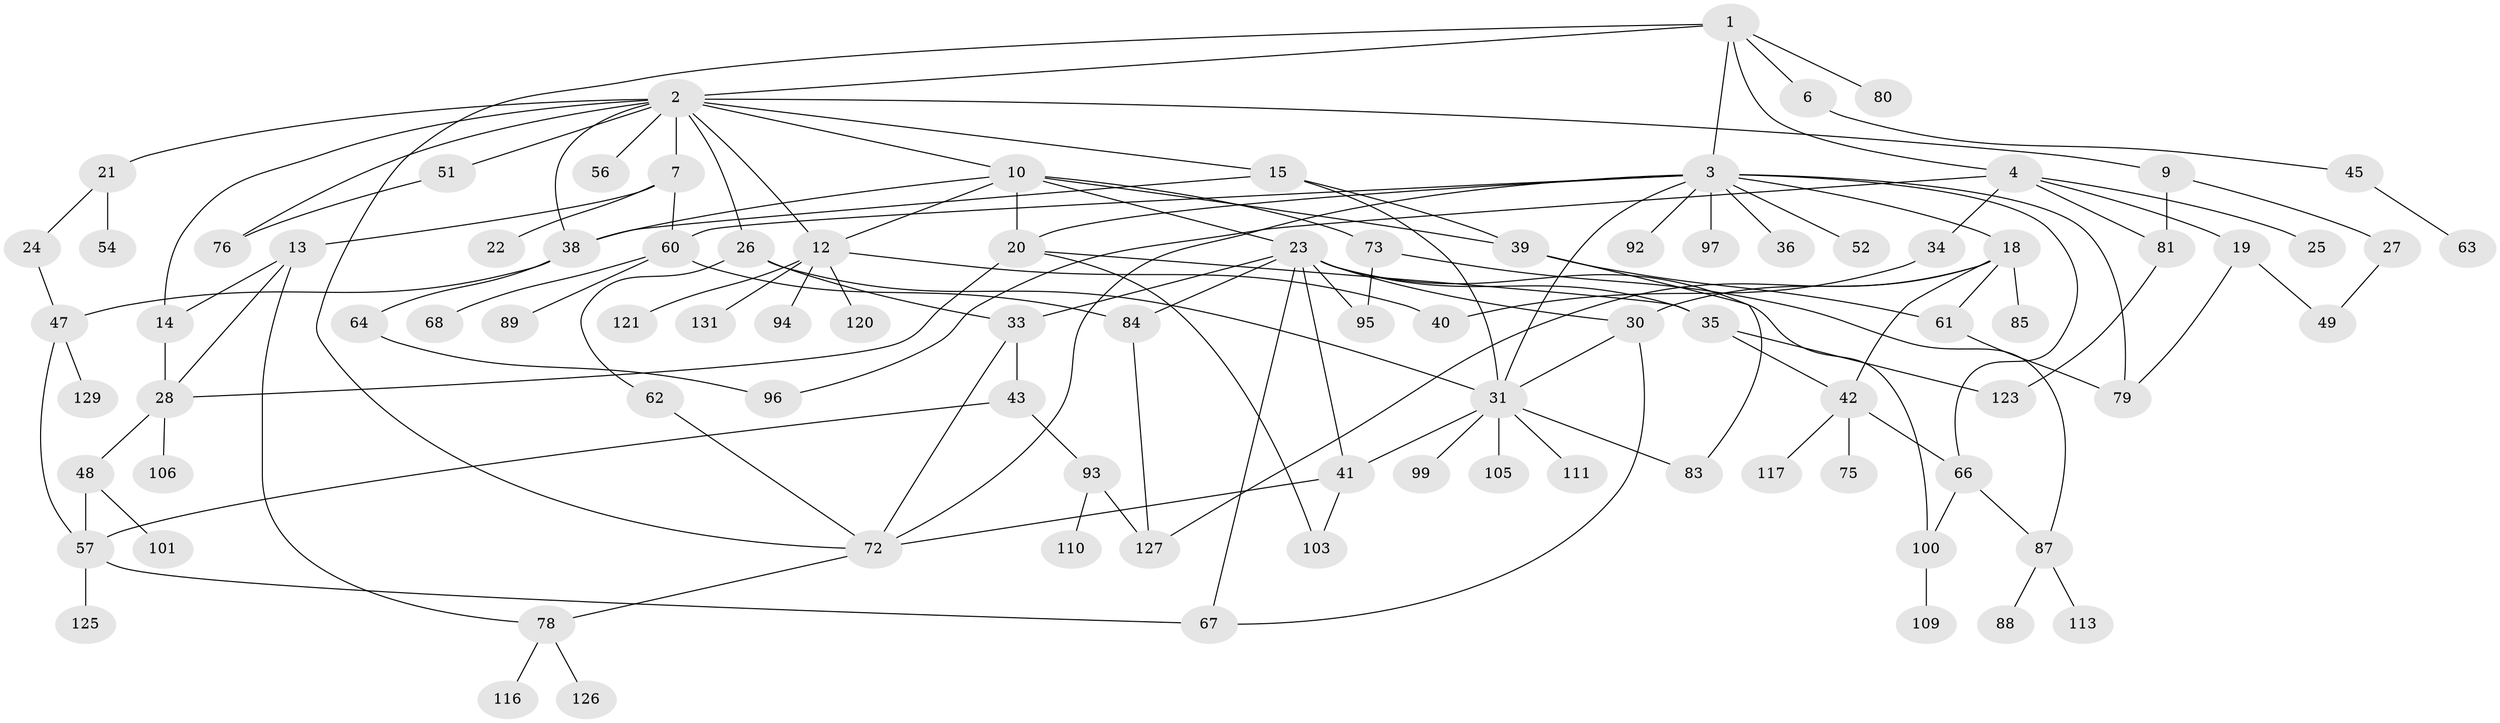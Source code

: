 // Generated by graph-tools (version 1.1) at 2025/23/03/03/25 07:23:33]
// undirected, 92 vertices, 136 edges
graph export_dot {
graph [start="1"]
  node [color=gray90,style=filled];
  1 [super="+16"];
  2 [super="+5"];
  3 [super="+50"];
  4 [super="+8"];
  6;
  7 [super="+37"];
  9 [super="+17"];
  10 [super="+11"];
  12 [super="+70"];
  13 [super="+59"];
  14 [super="+112"];
  15;
  18 [super="+32"];
  19 [super="+90"];
  20 [super="+108"];
  21;
  22 [super="+118"];
  23 [super="+29"];
  24;
  25;
  26;
  27;
  28 [super="+44"];
  30 [super="+74"];
  31 [super="+69"];
  33 [super="+115"];
  34 [super="+107"];
  35 [super="+65"];
  36 [super="+46"];
  38 [super="+128"];
  39 [super="+58"];
  40;
  41 [super="+77"];
  42 [super="+114"];
  43;
  45;
  47 [super="+124"];
  48 [super="+55"];
  49 [super="+53"];
  51;
  52;
  54;
  56;
  57 [super="+71"];
  60 [super="+82"];
  61;
  62;
  63;
  64 [super="+130"];
  66 [super="+98"];
  67;
  68;
  72;
  73;
  75;
  76;
  78 [super="+119"];
  79 [super="+86"];
  80;
  81 [super="+91"];
  83;
  84 [super="+102"];
  85;
  87;
  88;
  89;
  92;
  93 [super="+122"];
  94;
  95;
  96 [super="+104"];
  97;
  99;
  100;
  101;
  103;
  105;
  106;
  109;
  110;
  111;
  113;
  116;
  117;
  120;
  121;
  123;
  125;
  126;
  127;
  129;
  131;
  1 -- 2;
  1 -- 3;
  1 -- 4;
  1 -- 6;
  1 -- 72;
  1 -- 80;
  2 -- 7;
  2 -- 10;
  2 -- 21;
  2 -- 51;
  2 -- 76;
  2 -- 38;
  2 -- 9;
  2 -- 12;
  2 -- 14;
  2 -- 15;
  2 -- 56;
  2 -- 26;
  3 -- 18;
  3 -- 36;
  3 -- 79;
  3 -- 92;
  3 -- 97;
  3 -- 66;
  3 -- 52;
  3 -- 72;
  3 -- 31;
  3 -- 20;
  3 -- 60;
  4 -- 19;
  4 -- 25;
  4 -- 34;
  4 -- 96;
  4 -- 81;
  6 -- 45;
  7 -- 13;
  7 -- 22;
  7 -- 60;
  9 -- 81;
  9 -- 27;
  10 -- 12;
  10 -- 20;
  10 -- 23;
  10 -- 73;
  10 -- 38;
  10 -- 39;
  12 -- 94;
  12 -- 120;
  12 -- 131;
  12 -- 40;
  12 -- 121;
  13 -- 14;
  13 -- 28;
  13 -- 78;
  14 -- 28;
  15 -- 31;
  15 -- 39;
  15 -- 38;
  18 -- 30;
  18 -- 127;
  18 -- 61;
  18 -- 85;
  18 -- 42;
  19 -- 79;
  19 -- 49;
  20 -- 103;
  20 -- 35;
  20 -- 28;
  21 -- 24;
  21 -- 54;
  23 -- 41;
  23 -- 100;
  23 -- 33;
  23 -- 67;
  23 -- 35;
  23 -- 84;
  23 -- 95;
  23 -- 30;
  24 -- 47;
  26 -- 33;
  26 -- 62;
  26 -- 31;
  27 -- 49;
  28 -- 48;
  28 -- 106;
  30 -- 67;
  30 -- 31;
  31 -- 99;
  31 -- 105;
  31 -- 83;
  31 -- 111;
  31 -- 41;
  33 -- 43;
  33 -- 72;
  34 -- 40;
  35 -- 42;
  35 -- 123;
  38 -- 64;
  38 -- 47;
  39 -- 61;
  39 -- 83;
  41 -- 72;
  41 -- 103;
  42 -- 75;
  42 -- 117;
  42 -- 66;
  43 -- 93;
  43 -- 57;
  45 -- 63;
  47 -- 129;
  47 -- 57;
  48 -- 57;
  48 -- 101;
  51 -- 76;
  57 -- 67;
  57 -- 125;
  60 -- 68;
  60 -- 89;
  60 -- 84;
  61 -- 79;
  62 -- 72;
  64 -- 96;
  66 -- 100;
  66 -- 87;
  72 -- 78;
  73 -- 87;
  73 -- 95;
  78 -- 116;
  78 -- 126;
  81 -- 123;
  84 -- 127;
  87 -- 88;
  87 -- 113;
  93 -- 110;
  93 -- 127;
  100 -- 109;
}
